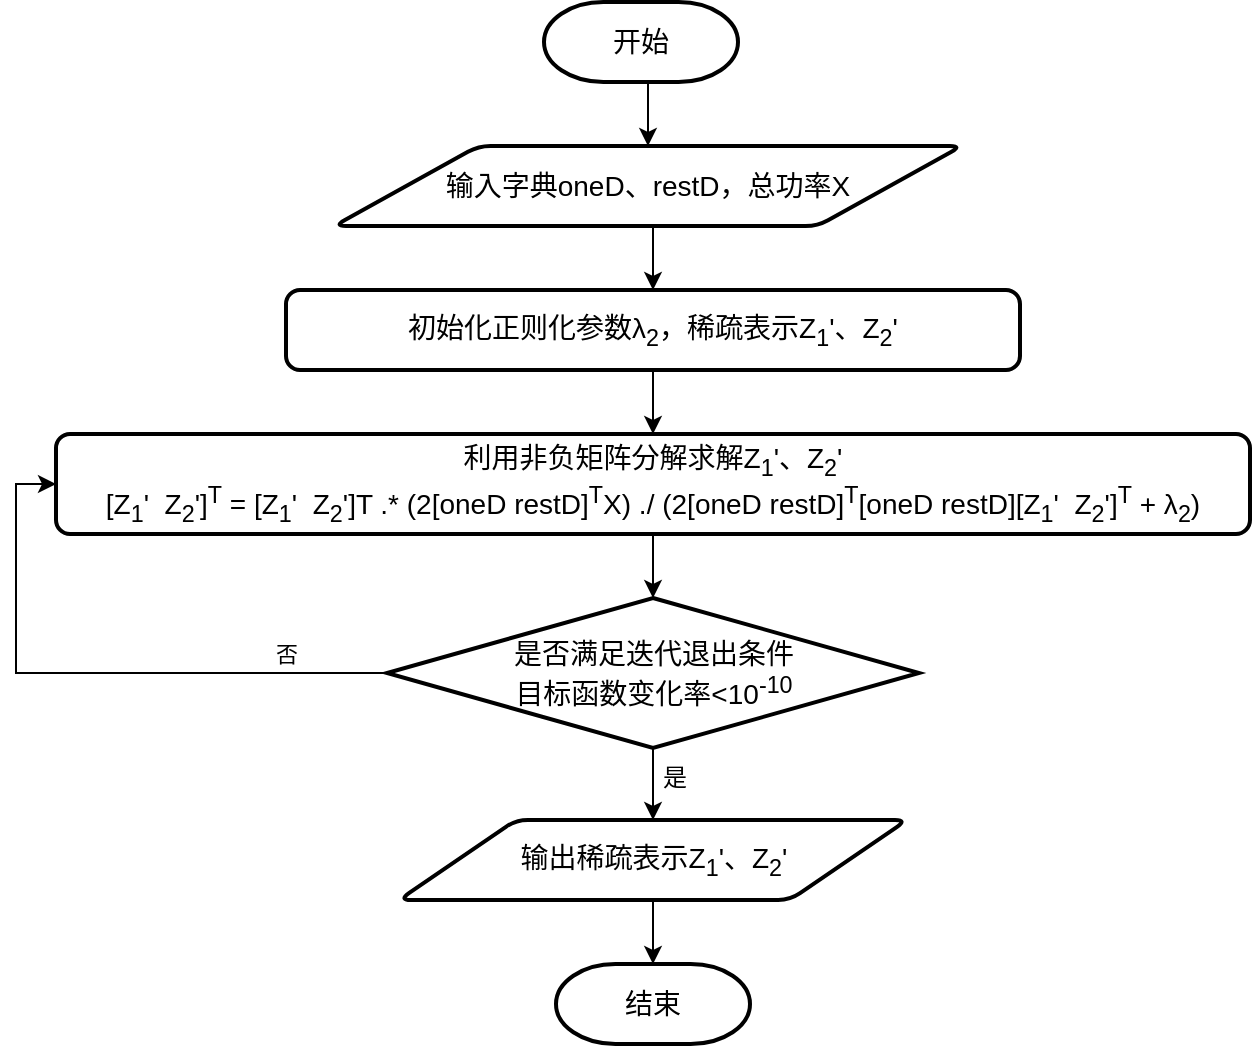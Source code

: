 <mxfile version="14.4.8" type="github">
  <diagram id="C5RBs43oDa-KdzZeNtuy" name="Page-1">
    <mxGraphModel dx="700" dy="752" grid="0" gridSize="10" guides="1" tooltips="1" connect="1" arrows="1" fold="1" page="1" pageScale="1" pageWidth="827" pageHeight="1169" math="0" shadow="0">
      <root>
        <mxCell id="WIyWlLk6GJQsqaUBKTNV-0" />
        <mxCell id="WIyWlLk6GJQsqaUBKTNV-1" parent="WIyWlLk6GJQsqaUBKTNV-0" />
        <mxCell id="UjEWYEbTMEZOHwxj7fLX-2" style="edgeStyle=orthogonalEdgeStyle;rounded=0;orthogonalLoop=1;jettySize=auto;html=1;exitX=0.5;exitY=1;exitDx=0;exitDy=0;exitPerimeter=0;entryX=0.5;entryY=0;entryDx=0;entryDy=0;" edge="1" parent="WIyWlLk6GJQsqaUBKTNV-1" source="UjEWYEbTMEZOHwxj7fLX-0" target="UjEWYEbTMEZOHwxj7fLX-1">
          <mxGeometry relative="1" as="geometry" />
        </mxCell>
        <mxCell id="UjEWYEbTMEZOHwxj7fLX-0" value="&lt;font style=&quot;font-size: 14px&quot;&gt;开始&lt;/font&gt;" style="strokeWidth=2;html=1;shape=mxgraph.flowchart.terminator;whiteSpace=wrap;" vertex="1" parent="WIyWlLk6GJQsqaUBKTNV-1">
          <mxGeometry x="362" y="69" width="97" height="40" as="geometry" />
        </mxCell>
        <mxCell id="UjEWYEbTMEZOHwxj7fLX-4" style="edgeStyle=orthogonalEdgeStyle;rounded=0;orthogonalLoop=1;jettySize=auto;html=1;exitX=0.5;exitY=1;exitDx=0;exitDy=0;entryX=0.5;entryY=0;entryDx=0;entryDy=0;" edge="1" parent="WIyWlLk6GJQsqaUBKTNV-1" source="UjEWYEbTMEZOHwxj7fLX-1" target="UjEWYEbTMEZOHwxj7fLX-3">
          <mxGeometry relative="1" as="geometry" />
        </mxCell>
        <mxCell id="UjEWYEbTMEZOHwxj7fLX-1" value="&lt;font style=&quot;font-size: 14px&quot;&gt;输入字典oneD、restD，总功率X&lt;/font&gt;" style="shape=parallelogram;html=1;strokeWidth=2;perimeter=parallelogramPerimeter;whiteSpace=wrap;rounded=1;arcSize=12;size=0.23;" vertex="1" parent="WIyWlLk6GJQsqaUBKTNV-1">
          <mxGeometry x="257" y="141" width="314" height="40" as="geometry" />
        </mxCell>
        <mxCell id="UjEWYEbTMEZOHwxj7fLX-6" style="edgeStyle=orthogonalEdgeStyle;rounded=0;orthogonalLoop=1;jettySize=auto;html=1;exitX=0.5;exitY=1;exitDx=0;exitDy=0;" edge="1" parent="WIyWlLk6GJQsqaUBKTNV-1" source="UjEWYEbTMEZOHwxj7fLX-3" target="UjEWYEbTMEZOHwxj7fLX-5">
          <mxGeometry relative="1" as="geometry" />
        </mxCell>
        <mxCell id="UjEWYEbTMEZOHwxj7fLX-3" value="&lt;font style=&quot;font-size: 14px&quot;&gt;初始化正则化参数λ&lt;sub&gt;2&lt;/sub&gt;，稀疏表示Z&lt;sub&gt;1&lt;/sub&gt;&#39;、Z&lt;sub&gt;2&lt;/sub&gt;&lt;/font&gt;&lt;span style=&quot;font-size: 14px&quot;&gt;&#39;&lt;/span&gt;" style="rounded=1;whiteSpace=wrap;html=1;absoluteArcSize=1;arcSize=14;strokeWidth=2;" vertex="1" parent="WIyWlLk6GJQsqaUBKTNV-1">
          <mxGeometry x="233" y="213" width="367" height="40" as="geometry" />
        </mxCell>
        <mxCell id="UjEWYEbTMEZOHwxj7fLX-8" value="" style="edgeStyle=orthogonalEdgeStyle;rounded=0;orthogonalLoop=1;jettySize=auto;html=1;" edge="1" parent="WIyWlLk6GJQsqaUBKTNV-1" source="UjEWYEbTMEZOHwxj7fLX-5" target="UjEWYEbTMEZOHwxj7fLX-7">
          <mxGeometry relative="1" as="geometry" />
        </mxCell>
        <mxCell id="UjEWYEbTMEZOHwxj7fLX-5" value="&lt;font&gt;&lt;font style=&quot;font-size: 14px&quot;&gt;利用非负矩阵分解求解&lt;font&gt;Z&lt;sub&gt;1&lt;/sub&gt;&#39;、Z&lt;sub&gt;2&lt;/sub&gt;&lt;/font&gt;&#39;&lt;br&gt;[Z&lt;sub&gt;1&lt;/sub&gt;&#39;&amp;nbsp; Z&lt;sub&gt;2&lt;/sub&gt;&#39;]&lt;sup&gt;T&lt;/sup&gt; = [Z&lt;sub&gt;1&lt;/sub&gt;&#39;&amp;nbsp; Z&lt;sub&gt;2&lt;/sub&gt;&#39;]T .* (2[oneD restD]&lt;sup&gt;T&lt;/sup&gt;X) ./ (2[oneD restD]&lt;sup&gt;T&lt;/sup&gt;[oneD restD][Z&lt;sub&gt;1&lt;/sub&gt;&#39;&amp;nbsp; Z&lt;sub&gt;2&lt;/sub&gt;&#39;]&lt;sup&gt;T&lt;/sup&gt; + λ&lt;sub&gt;2&lt;/sub&gt;)&lt;/font&gt;&lt;br&gt;&lt;/font&gt;" style="rounded=1;whiteSpace=wrap;html=1;absoluteArcSize=1;arcSize=14;strokeWidth=2;" vertex="1" parent="WIyWlLk6GJQsqaUBKTNV-1">
          <mxGeometry x="118" y="285" width="597" height="50" as="geometry" />
        </mxCell>
        <mxCell id="UjEWYEbTMEZOHwxj7fLX-10" value="" style="edgeStyle=orthogonalEdgeStyle;rounded=0;orthogonalLoop=1;jettySize=auto;html=1;" edge="1" parent="WIyWlLk6GJQsqaUBKTNV-1" source="UjEWYEbTMEZOHwxj7fLX-7" target="UjEWYEbTMEZOHwxj7fLX-9">
          <mxGeometry relative="1" as="geometry" />
        </mxCell>
        <mxCell id="UjEWYEbTMEZOHwxj7fLX-12" style="edgeStyle=orthogonalEdgeStyle;rounded=0;orthogonalLoop=1;jettySize=auto;html=1;exitX=0;exitY=0.5;exitDx=0;exitDy=0;exitPerimeter=0;entryX=0;entryY=0.5;entryDx=0;entryDy=0;" edge="1" parent="WIyWlLk6GJQsqaUBKTNV-1" source="UjEWYEbTMEZOHwxj7fLX-7" target="UjEWYEbTMEZOHwxj7fLX-5">
          <mxGeometry relative="1" as="geometry" />
        </mxCell>
        <mxCell id="UjEWYEbTMEZOHwxj7fLX-13" value="否" style="edgeLabel;html=1;align=center;verticalAlign=middle;resizable=0;points=[];" vertex="1" connectable="0" parent="UjEWYEbTMEZOHwxj7fLX-12">
          <mxGeometry x="-0.677" relative="1" as="geometry">
            <mxPoint x="-2.5" y="-9.5" as="offset" />
          </mxGeometry>
        </mxCell>
        <mxCell id="UjEWYEbTMEZOHwxj7fLX-7" value="&lt;font style=&quot;font-size: 14px&quot;&gt;是否满足迭代退出条件&lt;br&gt;目标函数变化率&amp;lt;10&lt;sup&gt;-10&lt;/sup&gt;&lt;/font&gt;" style="strokeWidth=2;html=1;shape=mxgraph.flowchart.decision;whiteSpace=wrap;" vertex="1" parent="WIyWlLk6GJQsqaUBKTNV-1">
          <mxGeometry x="283.5" y="367" width="266" height="75" as="geometry" />
        </mxCell>
        <mxCell id="UjEWYEbTMEZOHwxj7fLX-15" value="" style="edgeStyle=orthogonalEdgeStyle;rounded=0;orthogonalLoop=1;jettySize=auto;html=1;" edge="1" parent="WIyWlLk6GJQsqaUBKTNV-1" source="UjEWYEbTMEZOHwxj7fLX-9" target="UjEWYEbTMEZOHwxj7fLX-14">
          <mxGeometry relative="1" as="geometry" />
        </mxCell>
        <mxCell id="UjEWYEbTMEZOHwxj7fLX-9" value="&lt;font style=&quot;font-size: 14px&quot;&gt;输出稀疏表示&lt;/font&gt;&lt;font style=&quot;font-size: 14px&quot;&gt;Z&lt;sub&gt;1&lt;/sub&gt;&#39;、Z&lt;sub&gt;2&lt;/sub&gt;&lt;/font&gt;&lt;span style=&quot;font-size: 14px&quot;&gt;&#39;&lt;/span&gt;" style="shape=parallelogram;html=1;strokeWidth=2;perimeter=parallelogramPerimeter;whiteSpace=wrap;rounded=1;arcSize=12;size=0.23;" vertex="1" parent="WIyWlLk6GJQsqaUBKTNV-1">
          <mxGeometry x="289.5" y="478" width="254" height="40" as="geometry" />
        </mxCell>
        <mxCell id="UjEWYEbTMEZOHwxj7fLX-11" value="是" style="text;html=1;align=center;verticalAlign=middle;resizable=0;points=[];autosize=1;" vertex="1" parent="WIyWlLk6GJQsqaUBKTNV-1">
          <mxGeometry x="416" y="448" width="22" height="18" as="geometry" />
        </mxCell>
        <mxCell id="UjEWYEbTMEZOHwxj7fLX-14" value="&lt;font style=&quot;font-size: 14px&quot;&gt;结束&lt;/font&gt;" style="strokeWidth=2;html=1;shape=mxgraph.flowchart.terminator;whiteSpace=wrap;" vertex="1" parent="WIyWlLk6GJQsqaUBKTNV-1">
          <mxGeometry x="368" y="550" width="97" height="40" as="geometry" />
        </mxCell>
      </root>
    </mxGraphModel>
  </diagram>
</mxfile>
